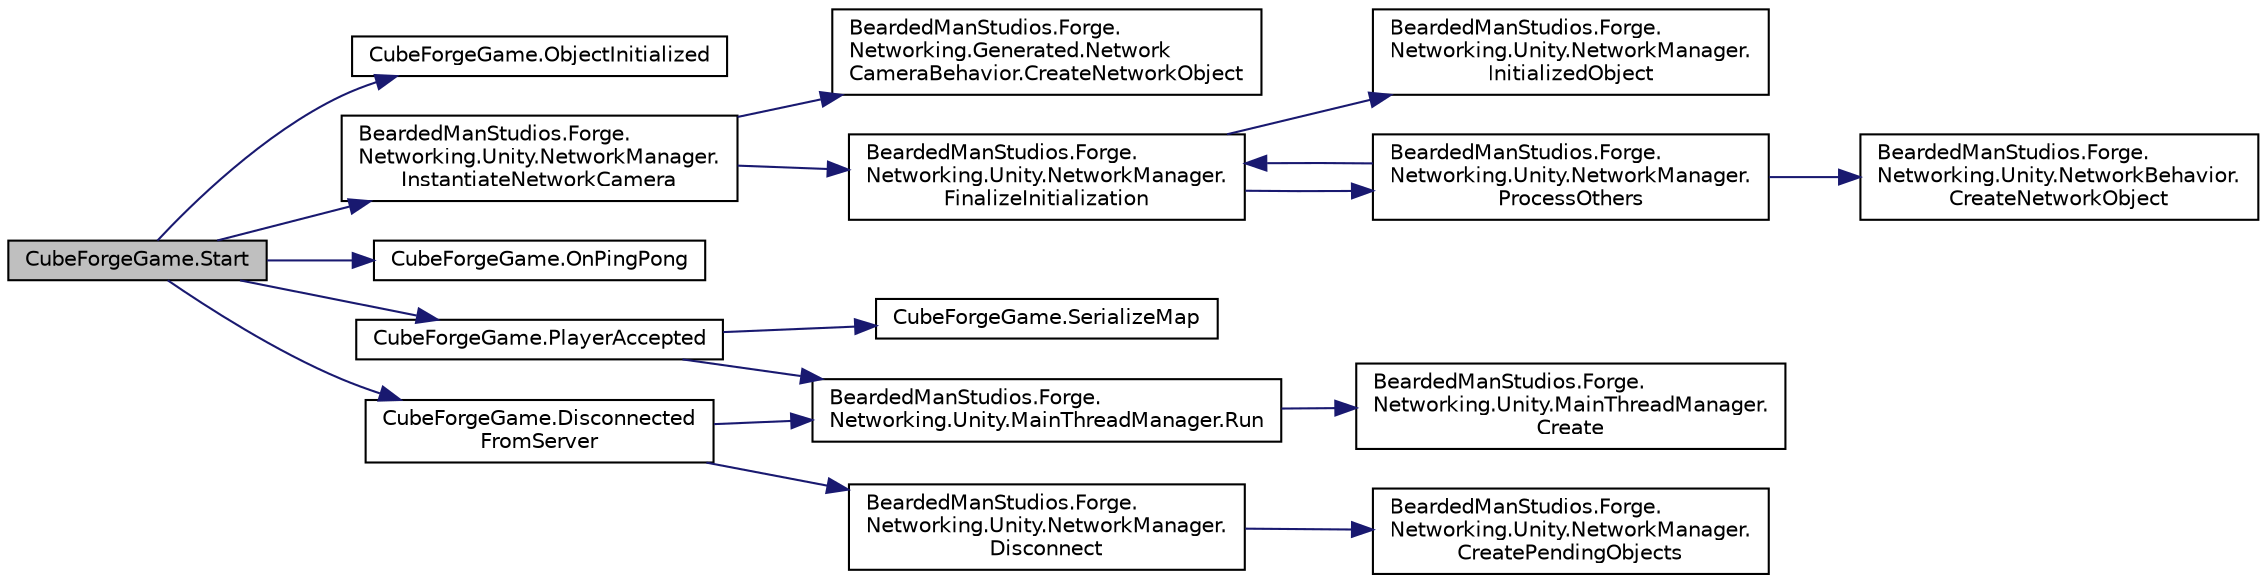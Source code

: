 digraph "CubeForgeGame.Start"
{
 // LATEX_PDF_SIZE
  edge [fontname="Helvetica",fontsize="10",labelfontname="Helvetica",labelfontsize="10"];
  node [fontname="Helvetica",fontsize="10",shape=record];
  rankdir="LR";
  Node40 [label="CubeForgeGame.Start",height=0.2,width=0.4,color="black", fillcolor="grey75", style="filled", fontcolor="black",tooltip=" "];
  Node40 -> Node41 [color="midnightblue",fontsize="10",style="solid",fontname="Helvetica"];
  Node41 [label="CubeForgeGame.ObjectInitialized",height=0.2,width=0.4,color="black", fillcolor="white", style="filled",URL="$class_cube_forge_game.html#a3043c407f072f413f1d5411a110c6742",tooltip="Called whenever a new object is being initialized on the network"];
  Node40 -> Node42 [color="midnightblue",fontsize="10",style="solid",fontname="Helvetica"];
  Node42 [label="BeardedManStudios.Forge.\lNetworking.Unity.NetworkManager.\lInstantiateNetworkCamera",height=0.2,width=0.4,color="black", fillcolor="white", style="filled",URL="$class_bearded_man_studios_1_1_forge_1_1_networking_1_1_unity_1_1_network_manager.html#a68b8a8cf4e08a2a3be4be22dfd1d71cf",tooltip="Instantiate an instance of NetworkCamera"];
  Node42 -> Node43 [color="midnightblue",fontsize="10",style="solid",fontname="Helvetica"];
  Node43 [label="BeardedManStudios.Forge.\lNetworking.Generated.Network\lCameraBehavior.CreateNetworkObject",height=0.2,width=0.4,color="black", fillcolor="white", style="filled",URL="$class_bearded_man_studios_1_1_forge_1_1_networking_1_1_generated_1_1_network_camera_behavior.html#a0c1cccb9222827acc4af6f8be09ae8b3",tooltip=" "];
  Node42 -> Node44 [color="midnightblue",fontsize="10",style="solid",fontname="Helvetica"];
  Node44 [label="BeardedManStudios.Forge.\lNetworking.Unity.NetworkManager.\lFinalizeInitialization",height=0.2,width=0.4,color="black", fillcolor="white", style="filled",URL="$class_bearded_man_studios_1_1_forge_1_1_networking_1_1_unity_1_1_network_manager.html#a96650852c8bd8da55ff8bf730db311be",tooltip=" "];
  Node44 -> Node45 [color="midnightblue",fontsize="10",style="solid",fontname="Helvetica"];
  Node45 [label="BeardedManStudios.Forge.\lNetworking.Unity.NetworkManager.\lInitializedObject",height=0.2,width=0.4,color="black", fillcolor="white", style="filled",URL="$class_bearded_man_studios_1_1_forge_1_1_networking_1_1_unity_1_1_network_manager.html#ae686c351a1670cc0c3d285edfeb844cb",tooltip=" "];
  Node44 -> Node46 [color="midnightblue",fontsize="10",style="solid",fontname="Helvetica"];
  Node46 [label="BeardedManStudios.Forge.\lNetworking.Unity.NetworkManager.\lProcessOthers",height=0.2,width=0.4,color="black", fillcolor="white", style="filled",URL="$class_bearded_man_studios_1_1_forge_1_1_networking_1_1_unity_1_1_network_manager.html#aea7250d4e3af6034f73a5f902f511c88",tooltip=" "];
  Node46 -> Node47 [color="midnightblue",fontsize="10",style="solid",fontname="Helvetica"];
  Node47 [label="BeardedManStudios.Forge.\lNetworking.Unity.NetworkBehavior.\lCreateNetworkObject",height=0.2,width=0.4,color="black", fillcolor="white", style="filled",URL="$class_bearded_man_studios_1_1_forge_1_1_networking_1_1_unity_1_1_network_behavior.html#a091715ed99cf83053ae02e18d6cd2092",tooltip=" "];
  Node46 -> Node44 [color="midnightblue",fontsize="10",style="solid",fontname="Helvetica"];
  Node40 -> Node48 [color="midnightblue",fontsize="10",style="solid",fontname="Helvetica"];
  Node48 [label="CubeForgeGame.OnPingPong",height=0.2,width=0.4,color="black", fillcolor="white", style="filled",URL="$class_cube_forge_game.html#a865a8216e6c5f23f59db2b08ae62659f",tooltip=" "];
  Node40 -> Node49 [color="midnightblue",fontsize="10",style="solid",fontname="Helvetica"];
  Node49 [label="CubeForgeGame.PlayerAccepted",height=0.2,width=0.4,color="black", fillcolor="white", style="filled",URL="$class_cube_forge_game.html#a0b04eef84e3b6d2609c149f496448e78",tooltip=" "];
  Node49 -> Node50 [color="midnightblue",fontsize="10",style="solid",fontname="Helvetica"];
  Node50 [label="BeardedManStudios.Forge.\lNetworking.Unity.MainThreadManager.Run",height=0.2,width=0.4,color="black", fillcolor="white", style="filled",URL="$class_bearded_man_studios_1_1_forge_1_1_networking_1_1_unity_1_1_main_thread_manager.html#a7af2419cbe4e68c03830072a2fb535b8",tooltip="Add a function to the list of functions to call on the main thread via the Update function"];
  Node50 -> Node51 [color="midnightblue",fontsize="10",style="solid",fontname="Helvetica"];
  Node51 [label="BeardedManStudios.Forge.\lNetworking.Unity.MainThreadManager.\lCreate",height=0.2,width=0.4,color="black", fillcolor="white", style="filled",URL="$class_bearded_man_studios_1_1_forge_1_1_networking_1_1_unity_1_1_main_thread_manager.html#a1c20676eb649b3ce5d53a15f1d57c7e4",tooltip="This will create a main thread manager if one is not already created"];
  Node49 -> Node52 [color="midnightblue",fontsize="10",style="solid",fontname="Helvetica"];
  Node52 [label="CubeForgeGame.SerializeMap",height=0.2,width=0.4,color="black", fillcolor="white", style="filled",URL="$class_cube_forge_game.html#a9fac126adc5e321b92b9a8016537219d",tooltip="Serialize the 3-dimensional cubic map into a single dimensional array Also takes care of packing the ..."];
  Node40 -> Node53 [color="midnightblue",fontsize="10",style="solid",fontname="Helvetica"];
  Node53 [label="CubeForgeGame.Disconnected\lFromServer",height=0.2,width=0.4,color="black", fillcolor="white", style="filled",URL="$class_cube_forge_game.html#a8c88e42ff393b5048ee6b03c36ef75c2",tooltip=" "];
  Node53 -> Node50 [color="midnightblue",fontsize="10",style="solid",fontname="Helvetica"];
  Node53 -> Node54 [color="midnightblue",fontsize="10",style="solid",fontname="Helvetica"];
  Node54 [label="BeardedManStudios.Forge.\lNetworking.Unity.NetworkManager.\lDisconnect",height=0.2,width=0.4,color="black", fillcolor="white", style="filled",URL="$class_bearded_man_studios_1_1_forge_1_1_networking_1_1_unity_1_1_network_manager.html#a2d5cac4c25ddcc9b666ed815a91314f1",tooltip=" "];
  Node54 -> Node55 [color="midnightblue",fontsize="10",style="solid",fontname="Helvetica"];
  Node55 [label="BeardedManStudios.Forge.\lNetworking.Unity.NetworkManager.\lCreatePendingObjects",height=0.2,width=0.4,color="black", fillcolor="white", style="filled",URL="$class_bearded_man_studios_1_1_forge_1_1_networking_1_1_unity_1_1_network_manager.html#ad119f6f9622a59e6ffd8f7a40d21f718",tooltip=" "];
}

